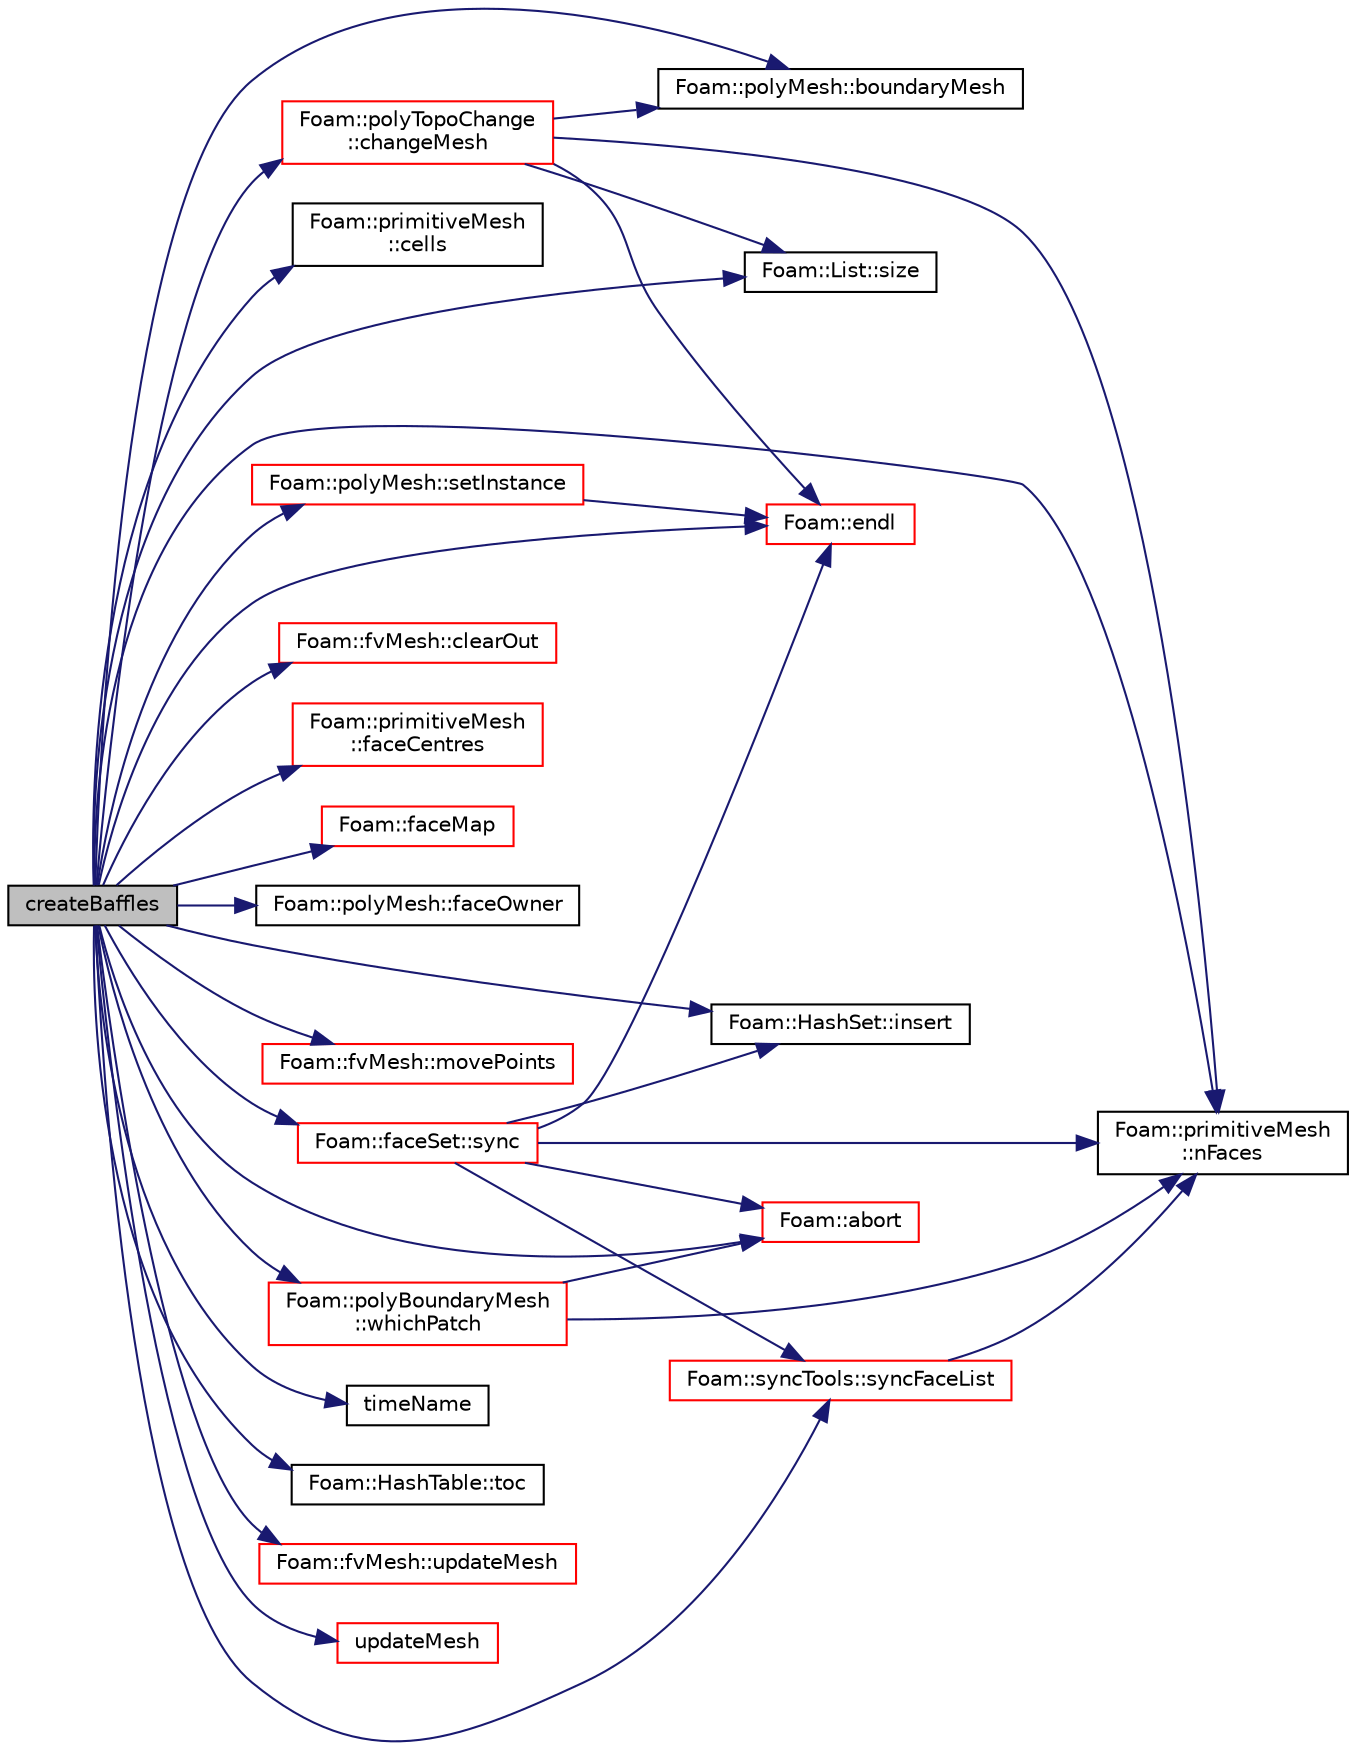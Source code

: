 digraph "createBaffles"
{
  bgcolor="transparent";
  edge [fontname="Helvetica",fontsize="10",labelfontname="Helvetica",labelfontsize="10"];
  node [fontname="Helvetica",fontsize="10",shape=record];
  rankdir="LR";
  Node6713 [label="createBaffles",height=0.2,width=0.4,color="black", fillcolor="grey75", style="filled", fontcolor="black"];
  Node6713 -> Node6714 [color="midnightblue",fontsize="10",style="solid",fontname="Helvetica"];
  Node6714 [label="Foam::abort",height=0.2,width=0.4,color="red",URL="$a21851.html#a447107a607d03e417307c203fa5fb44b"];
  Node6713 -> Node6759 [color="midnightblue",fontsize="10",style="solid",fontname="Helvetica"];
  Node6759 [label="Foam::polyMesh::boundaryMesh",height=0.2,width=0.4,color="black",URL="$a28565.html#a9f2b68c134340291eda6197f47f25484",tooltip="Return boundary mesh. "];
  Node6713 -> Node6760 [color="midnightblue",fontsize="10",style="solid",fontname="Helvetica"];
  Node6760 [label="Foam::primitiveMesh\l::cells",height=0.2,width=0.4,color="black",URL="$a28685.html#af19bf800d725a623c7b1d0101d65e7d3"];
  Node6713 -> Node6761 [color="midnightblue",fontsize="10",style="solid",fontname="Helvetica"];
  Node6761 [label="Foam::polyTopoChange\l::changeMesh",height=0.2,width=0.4,color="red",URL="$a22449.html#a1b105b13373ba9f1c7685f873b250cf2",tooltip="Inplace changes mesh without change of patches. "];
  Node6761 -> Node6721 [color="midnightblue",fontsize="10",style="solid",fontname="Helvetica"];
  Node6721 [label="Foam::endl",height=0.2,width=0.4,color="red",URL="$a21851.html#a2db8fe02a0d3909e9351bb4275b23ce4",tooltip="Add newline and flush stream. "];
  Node6761 -> Node6763 [color="midnightblue",fontsize="10",style="solid",fontname="Helvetica"];
  Node6763 [label="Foam::primitiveMesh\l::nFaces",height=0.2,width=0.4,color="black",URL="$a28685.html#abe602c985a3c9ffa67176e969e77ca6f"];
  Node6761 -> Node6776 [color="midnightblue",fontsize="10",style="solid",fontname="Helvetica"];
  Node6776 [label="Foam::List::size",height=0.2,width=0.4,color="black",URL="$a26833.html#a8a5f6fa29bd4b500caf186f60245b384",tooltip="Override size to be inconsistent with allocated storage. "];
  Node6761 -> Node6759 [color="midnightblue",fontsize="10",style="solid",fontname="Helvetica"];
  Node6713 -> Node6846 [color="midnightblue",fontsize="10",style="solid",fontname="Helvetica"];
  Node6846 [label="Foam::fvMesh::clearOut",height=0.2,width=0.4,color="red",URL="$a23593.html#af320697688df08f1438d37a86bcaf25d",tooltip="Clear all geometry and addressing. "];
  Node6713 -> Node6721 [color="midnightblue",fontsize="10",style="solid",fontname="Helvetica"];
  Node6713 -> Node6771 [color="midnightblue",fontsize="10",style="solid",fontname="Helvetica"];
  Node6771 [label="Foam::primitiveMesh\l::faceCentres",height=0.2,width=0.4,color="red",URL="$a28685.html#a3319847c9ee813a5398d011b08de25a4"];
  Node6713 -> Node6852 [color="midnightblue",fontsize="10",style="solid",fontname="Helvetica"];
  Node6852 [label="Foam::faceMap",height=0.2,width=0.4,color="red",URL="$a21851.html#aa77215843e964fac259ab06e68d0ee02"];
  Node6713 -> Node6858 [color="midnightblue",fontsize="10",style="solid",fontname="Helvetica"];
  Node6858 [label="Foam::polyMesh::faceOwner",height=0.2,width=0.4,color="black",URL="$a28565.html#a57752b49bfee23ca1944c3fb0493974f",tooltip="Return face owner. "];
  Node6713 -> Node6840 [color="midnightblue",fontsize="10",style="solid",fontname="Helvetica"];
  Node6840 [label="Foam::HashSet::insert",height=0.2,width=0.4,color="black",URL="$a26829.html#a49f0753d9652681fc3a81f59951a0ad7",tooltip="Insert a new entry. "];
  Node6713 -> Node6859 [color="midnightblue",fontsize="10",style="solid",fontname="Helvetica"];
  Node6859 [label="Foam::fvMesh::movePoints",height=0.2,width=0.4,color="red",URL="$a23593.html#a3693c648bea2e99054cbbb75d4bf4e4d",tooltip="Move points, returns volumes swept by faces in motion. "];
  Node6713 -> Node6763 [color="midnightblue",fontsize="10",style="solid",fontname="Helvetica"];
  Node6713 -> Node6787 [color="midnightblue",fontsize="10",style="solid",fontname="Helvetica"];
  Node6787 [label="Foam::polyMesh::setInstance",height=0.2,width=0.4,color="red",URL="$a28565.html#add9813891a074bebd77384af1717b0bf",tooltip="Set the instance for mesh files. "];
  Node6787 -> Node6721 [color="midnightblue",fontsize="10",style="solid",fontname="Helvetica"];
  Node6713 -> Node6776 [color="midnightblue",fontsize="10",style="solid",fontname="Helvetica"];
  Node6713 -> Node7108 [color="midnightblue",fontsize="10",style="solid",fontname="Helvetica"];
  Node7108 [label="Foam::faceSet::sync",height=0.2,width=0.4,color="red",URL="$a26581.html#aa7fca4a1afef0062c91f4d1e3776659d",tooltip="Sync faceSet across coupled patches. "];
  Node7108 -> Node6714 [color="midnightblue",fontsize="10",style="solid",fontname="Helvetica"];
  Node7108 -> Node6721 [color="midnightblue",fontsize="10",style="solid",fontname="Helvetica"];
  Node7108 -> Node6840 [color="midnightblue",fontsize="10",style="solid",fontname="Helvetica"];
  Node7108 -> Node6763 [color="midnightblue",fontsize="10",style="solid",fontname="Helvetica"];
  Node7108 -> Node7110 [color="midnightblue",fontsize="10",style="solid",fontname="Helvetica"];
  Node7110 [label="Foam::syncTools::syncFaceList",height=0.2,width=0.4,color="red",URL="$a28657.html#abed40ebf1b90b365509600f5e7b004b7",tooltip="Synchronize values on all mesh faces. "];
  Node7110 -> Node6763 [color="midnightblue",fontsize="10",style="solid",fontname="Helvetica"];
  Node6713 -> Node7110 [color="midnightblue",fontsize="10",style="solid",fontname="Helvetica"];
  Node6713 -> Node7171 [color="midnightblue",fontsize="10",style="solid",fontname="Helvetica"];
  Node7171 [label="timeName",height=0.2,width=0.4,color="black",URL="$a25857.html#a90eec0cafc50ed7b6fbbfffe2c5df974",tooltip="Replacement for Time::timeName() : return oldInstance (if. "];
  Node6713 -> Node7172 [color="midnightblue",fontsize="10",style="solid",fontname="Helvetica"];
  Node7172 [label="Foam::HashTable::toc",height=0.2,width=0.4,color="black",URL="$a26841.html#a1717015c0033bc9eed654353eed0461b",tooltip="Return the table of contents. "];
  Node6713 -> Node6914 [color="midnightblue",fontsize="10",style="solid",fontname="Helvetica"];
  Node6914 [label="Foam::fvMesh::updateMesh",height=0.2,width=0.4,color="red",URL="$a23593.html#a9c8cde0b192708d622d874f8cc2df66d",tooltip="Update mesh corresponding to the given map. "];
  Node6713 -> Node7173 [color="midnightblue",fontsize="10",style="solid",fontname="Helvetica"];
  Node7173 [label="updateMesh",height=0.2,width=0.4,color="red",URL="$a25857.html#a40c42acbe53bccc55da8fbe26a3076d1",tooltip="Update for external change to mesh. changedFaces are in new mesh. "];
  Node6713 -> Node7175 [color="midnightblue",fontsize="10",style="solid",fontname="Helvetica"];
  Node7175 [label="Foam::polyBoundaryMesh\l::whichPatch",height=0.2,width=0.4,color="red",URL="$a28557.html#aa2ff13fd90903c4f4cdfe81b48b2bb92",tooltip="Return patch index for a given face label. "];
  Node7175 -> Node6763 [color="midnightblue",fontsize="10",style="solid",fontname="Helvetica"];
  Node7175 -> Node6714 [color="midnightblue",fontsize="10",style="solid",fontname="Helvetica"];
}
